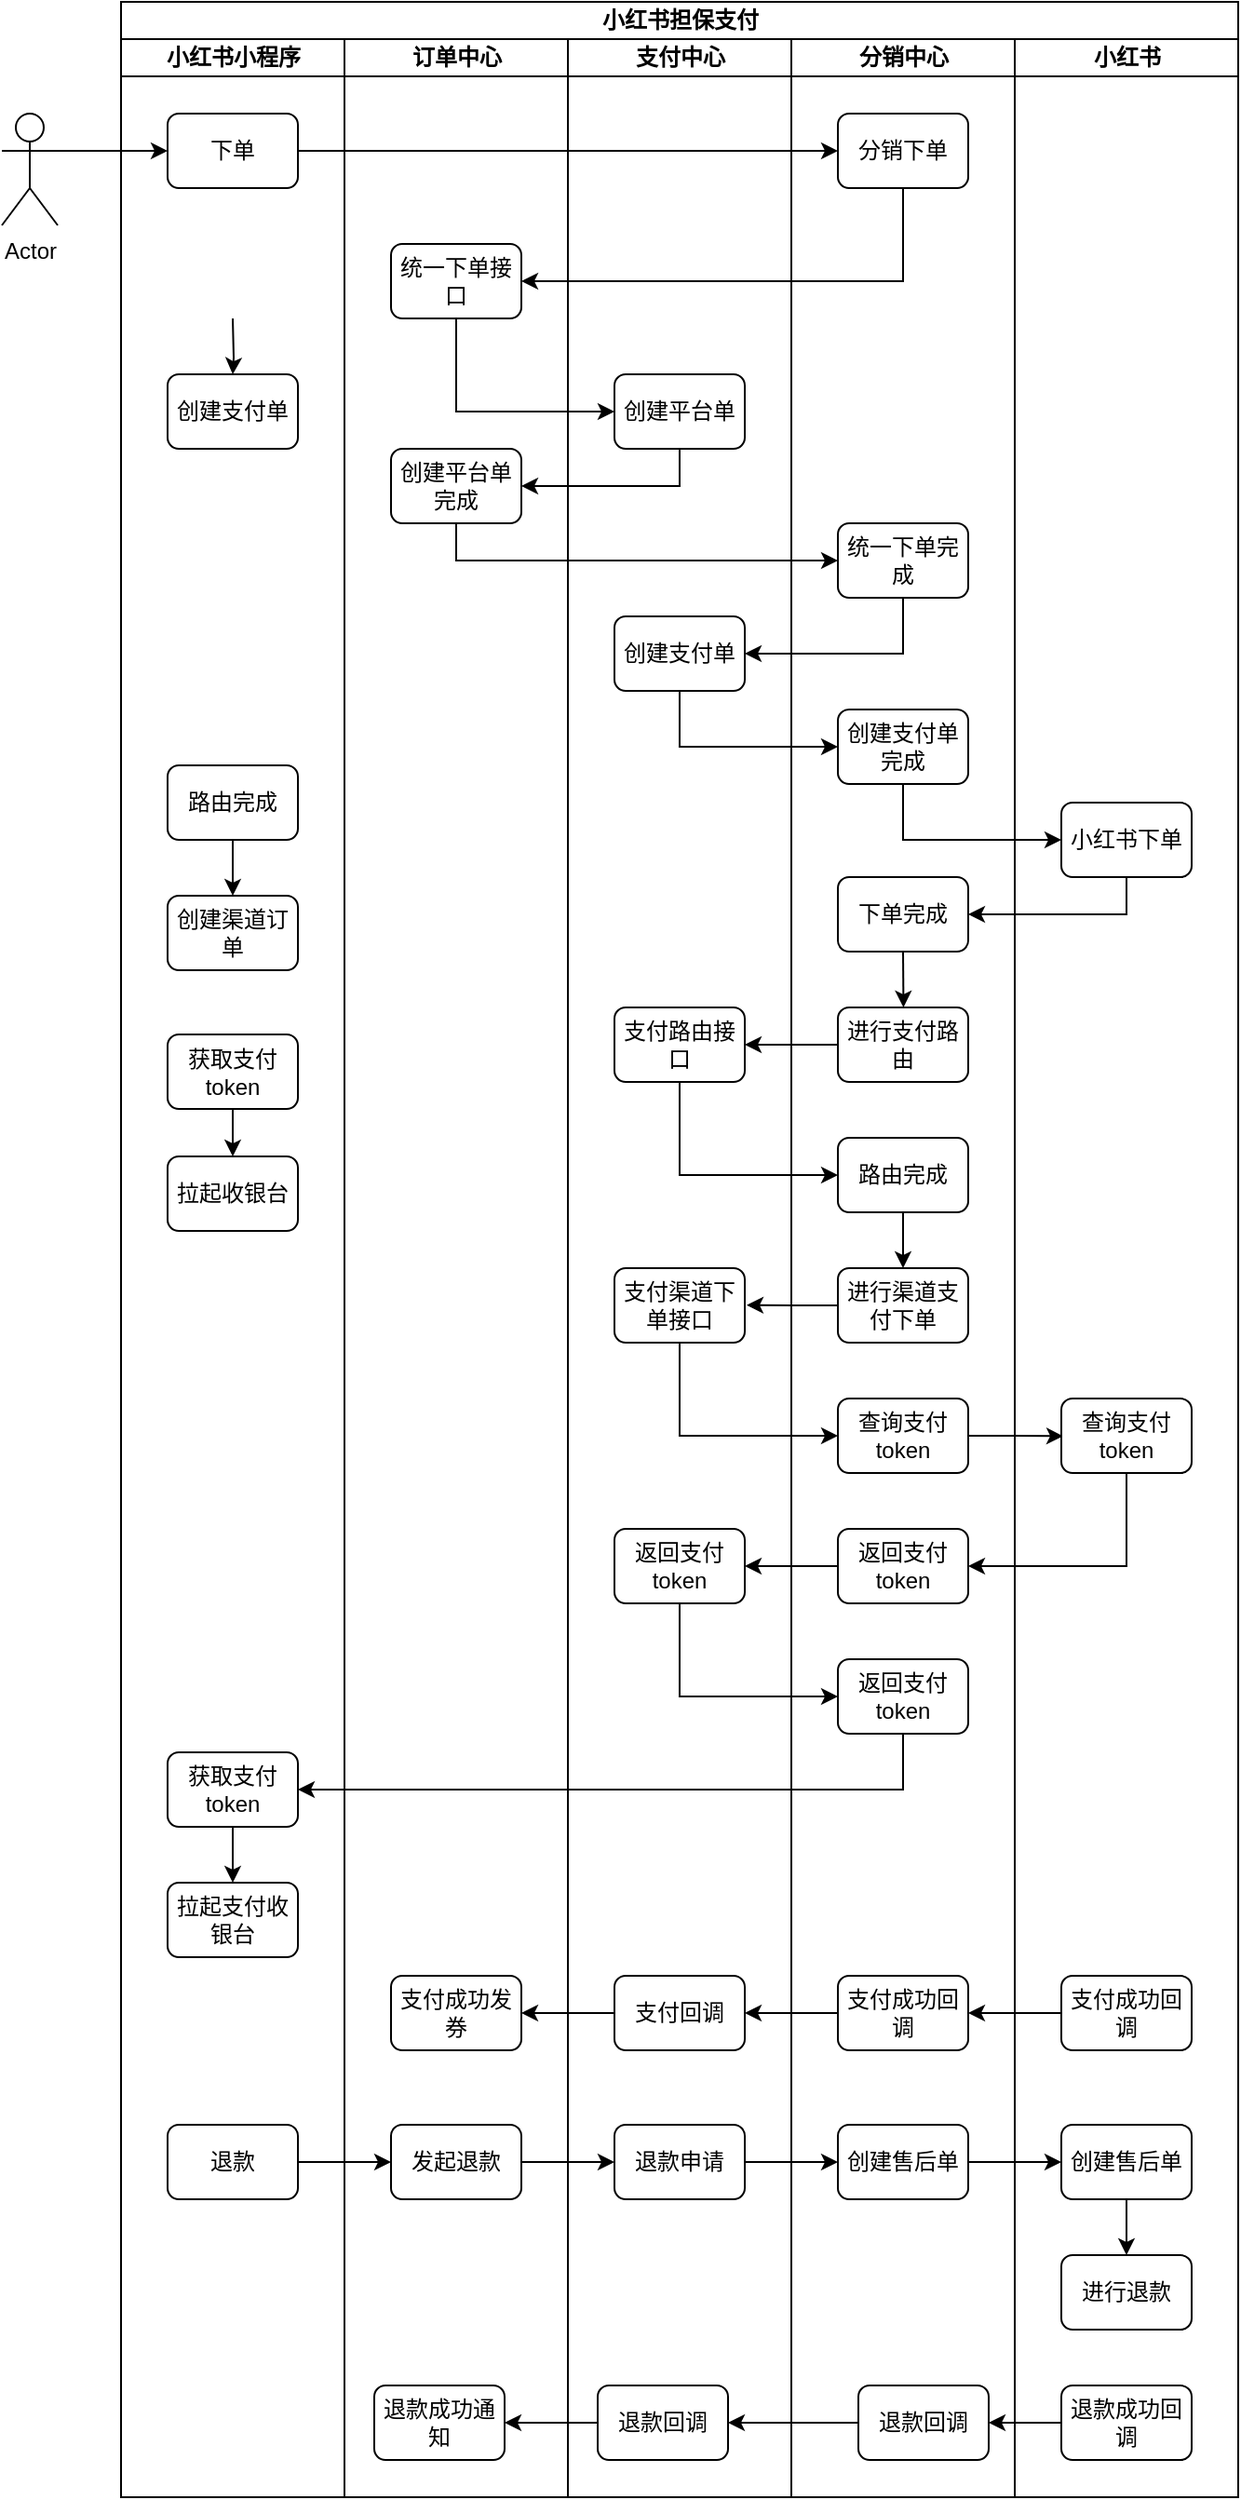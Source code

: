 <mxfile version="24.7.0" type="github">
  <diagram name="第 1 页" id="IxdUAaIlxtq6js6nrn1g">
    <mxGraphModel dx="1049" dy="534" grid="1" gridSize="10" guides="1" tooltips="1" connect="1" arrows="1" fold="1" page="1" pageScale="1" pageWidth="827" pageHeight="1169" math="0" shadow="0">
      <root>
        <mxCell id="0" />
        <mxCell id="1" parent="0" />
        <mxCell id="r6vLyPiI_a7MKD_B-JSS-9" value="小红书担保支付" style="swimlane;childLayout=stackLayout;resizeParent=1;resizeParentMax=0;startSize=20;html=1;" parent="1" vertex="1">
          <mxGeometry x="114" y="270" width="600" height="1340" as="geometry" />
        </mxCell>
        <mxCell id="r6vLyPiI_a7MKD_B-JSS-10" value="小红书小程序" style="swimlane;startSize=20;html=1;" parent="r6vLyPiI_a7MKD_B-JSS-9" vertex="1">
          <mxGeometry y="20" width="120" height="1320" as="geometry" />
        </mxCell>
        <mxCell id="r6vLyPiI_a7MKD_B-JSS-15" value="下单" style="rounded=1;whiteSpace=wrap;html=1;" parent="r6vLyPiI_a7MKD_B-JSS-10" vertex="1">
          <mxGeometry x="25" y="40" width="70" height="40" as="geometry" />
        </mxCell>
        <mxCell id="r6vLyPiI_a7MKD_B-JSS-28" style="edgeStyle=orthogonalEdgeStyle;rounded=0;orthogonalLoop=1;jettySize=auto;html=1;exitX=0.5;exitY=1;exitDx=0;exitDy=0;" parent="r6vLyPiI_a7MKD_B-JSS-10" target="r6vLyPiI_a7MKD_B-JSS-27" edge="1">
          <mxGeometry relative="1" as="geometry">
            <mxPoint x="60" y="150" as="sourcePoint" />
          </mxGeometry>
        </mxCell>
        <mxCell id="r6vLyPiI_a7MKD_B-JSS-27" value="创建支付单" style="rounded=1;whiteSpace=wrap;html=1;" parent="r6vLyPiI_a7MKD_B-JSS-10" vertex="1">
          <mxGeometry x="25" y="180" width="70" height="40" as="geometry" />
        </mxCell>
        <mxCell id="r6vLyPiI_a7MKD_B-JSS-54" style="edgeStyle=orthogonalEdgeStyle;rounded=0;orthogonalLoop=1;jettySize=auto;html=1;exitX=0.5;exitY=1;exitDx=0;exitDy=0;" parent="r6vLyPiI_a7MKD_B-JSS-10" source="r6vLyPiI_a7MKD_B-JSS-41" target="r6vLyPiI_a7MKD_B-JSS-53" edge="1">
          <mxGeometry relative="1" as="geometry" />
        </mxCell>
        <mxCell id="r6vLyPiI_a7MKD_B-JSS-41" value="路由完成" style="rounded=1;whiteSpace=wrap;html=1;" parent="r6vLyPiI_a7MKD_B-JSS-10" vertex="1">
          <mxGeometry x="25" y="390" width="70" height="40" as="geometry" />
        </mxCell>
        <mxCell id="r6vLyPiI_a7MKD_B-JSS-53" value="创建渠道订单" style="rounded=1;whiteSpace=wrap;html=1;" parent="r6vLyPiI_a7MKD_B-JSS-10" vertex="1">
          <mxGeometry x="25" y="460" width="70" height="40" as="geometry" />
        </mxCell>
        <mxCell id="r6vLyPiI_a7MKD_B-JSS-68" style="edgeStyle=orthogonalEdgeStyle;rounded=0;orthogonalLoop=1;jettySize=auto;html=1;exitX=0.5;exitY=1;exitDx=0;exitDy=0;entryX=0.5;entryY=0;entryDx=0;entryDy=0;" parent="r6vLyPiI_a7MKD_B-JSS-10" source="r6vLyPiI_a7MKD_B-JSS-65" target="r6vLyPiI_a7MKD_B-JSS-67" edge="1">
          <mxGeometry relative="1" as="geometry" />
        </mxCell>
        <mxCell id="r6vLyPiI_a7MKD_B-JSS-65" value="获取支付token" style="rounded=1;whiteSpace=wrap;html=1;" parent="r6vLyPiI_a7MKD_B-JSS-10" vertex="1">
          <mxGeometry x="25" y="534.5" width="70" height="40" as="geometry" />
        </mxCell>
        <mxCell id="r6vLyPiI_a7MKD_B-JSS-67" value="拉起收银台" style="rounded=1;whiteSpace=wrap;html=1;" parent="r6vLyPiI_a7MKD_B-JSS-10" vertex="1">
          <mxGeometry x="25" y="600" width="70" height="40" as="geometry" />
        </mxCell>
        <mxCell id="r6vLyPiI_a7MKD_B-JSS-91" value="退款" style="rounded=1;whiteSpace=wrap;html=1;" parent="r6vLyPiI_a7MKD_B-JSS-10" vertex="1">
          <mxGeometry x="25" y="1120" width="70" height="40" as="geometry" />
        </mxCell>
        <mxCell id="fB9ky6kHI-VwK9DL9WKI-206" style="edgeStyle=orthogonalEdgeStyle;rounded=0;orthogonalLoop=1;jettySize=auto;html=1;exitX=0.5;exitY=1;exitDx=0;exitDy=0;" edge="1" parent="r6vLyPiI_a7MKD_B-JSS-10" source="fB9ky6kHI-VwK9DL9WKI-123" target="fB9ky6kHI-VwK9DL9WKI-205">
          <mxGeometry relative="1" as="geometry" />
        </mxCell>
        <mxCell id="fB9ky6kHI-VwK9DL9WKI-123" value="获取支付token" style="rounded=1;whiteSpace=wrap;html=1;" vertex="1" parent="r6vLyPiI_a7MKD_B-JSS-10">
          <mxGeometry x="25" y="920" width="70" height="40" as="geometry" />
        </mxCell>
        <mxCell id="fB9ky6kHI-VwK9DL9WKI-205" value="拉起支付收银台" style="rounded=1;whiteSpace=wrap;html=1;" vertex="1" parent="r6vLyPiI_a7MKD_B-JSS-10">
          <mxGeometry x="25" y="990" width="70" height="40" as="geometry" />
        </mxCell>
        <mxCell id="r6vLyPiI_a7MKD_B-JSS-11" value="订单中心" style="swimlane;startSize=20;html=1;" parent="r6vLyPiI_a7MKD_B-JSS-9" vertex="1">
          <mxGeometry x="120" y="20" width="120" height="1320" as="geometry" />
        </mxCell>
        <mxCell id="r6vLyPiI_a7MKD_B-JSS-22" value="统一下单接口" style="rounded=1;whiteSpace=wrap;html=1;" parent="r6vLyPiI_a7MKD_B-JSS-11" vertex="1">
          <mxGeometry x="25" y="110" width="70" height="40" as="geometry" />
        </mxCell>
        <mxCell id="r6vLyPiI_a7MKD_B-JSS-74" value="支付成功发券" style="rounded=1;whiteSpace=wrap;html=1;" parent="r6vLyPiI_a7MKD_B-JSS-11" vertex="1">
          <mxGeometry x="25" y="1040" width="70" height="40" as="geometry" />
        </mxCell>
        <mxCell id="r6vLyPiI_a7MKD_B-JSS-93" value="发起退款" style="rounded=1;whiteSpace=wrap;html=1;" parent="r6vLyPiI_a7MKD_B-JSS-11" vertex="1">
          <mxGeometry x="25" y="1120" width="70" height="40" as="geometry" />
        </mxCell>
        <mxCell id="r6vLyPiI_a7MKD_B-JSS-108" value="退款成功通知" style="rounded=1;whiteSpace=wrap;html=1;" parent="r6vLyPiI_a7MKD_B-JSS-11" vertex="1">
          <mxGeometry x="16" y="1260" width="70" height="40" as="geometry" />
        </mxCell>
        <mxCell id="r6vLyPiI_a7MKD_B-JSS-32" value="创建平台单完成" style="rounded=1;whiteSpace=wrap;html=1;" parent="r6vLyPiI_a7MKD_B-JSS-11" vertex="1">
          <mxGeometry x="25" y="220" width="70" height="40" as="geometry" />
        </mxCell>
        <mxCell id="r6vLyPiI_a7MKD_B-JSS-12" value="支付中心" style="swimlane;startSize=20;html=1;" parent="r6vLyPiI_a7MKD_B-JSS-9" vertex="1">
          <mxGeometry x="240" y="20" width="120" height="1320" as="geometry" />
        </mxCell>
        <mxCell id="r6vLyPiI_a7MKD_B-JSS-30" value="创建平台单" style="rounded=1;whiteSpace=wrap;html=1;" parent="r6vLyPiI_a7MKD_B-JSS-12" vertex="1">
          <mxGeometry x="25" y="180" width="70" height="40" as="geometry" />
        </mxCell>
        <mxCell id="r6vLyPiI_a7MKD_B-JSS-72" value="支付回调" style="rounded=1;whiteSpace=wrap;html=1;" parent="r6vLyPiI_a7MKD_B-JSS-12" vertex="1">
          <mxGeometry x="25" y="1040" width="70" height="40" as="geometry" />
        </mxCell>
        <mxCell id="r6vLyPiI_a7MKD_B-JSS-95" value="退款申请" style="rounded=1;whiteSpace=wrap;html=1;" parent="r6vLyPiI_a7MKD_B-JSS-12" vertex="1">
          <mxGeometry x="25" y="1120" width="70" height="40" as="geometry" />
        </mxCell>
        <mxCell id="r6vLyPiI_a7MKD_B-JSS-106" value="退款回调" style="rounded=1;whiteSpace=wrap;html=1;" parent="r6vLyPiI_a7MKD_B-JSS-12" vertex="1">
          <mxGeometry x="16" y="1260" width="70" height="40" as="geometry" />
        </mxCell>
        <mxCell id="r6vLyPiI_a7MKD_B-JSS-35" value="创建支付单" style="rounded=1;whiteSpace=wrap;html=1;" parent="r6vLyPiI_a7MKD_B-JSS-12" vertex="1">
          <mxGeometry x="25" y="310" width="70" height="40" as="geometry" />
        </mxCell>
        <mxCell id="fB9ky6kHI-VwK9DL9WKI-16" value="支付路由接口" style="rounded=1;whiteSpace=wrap;html=1;" vertex="1" parent="r6vLyPiI_a7MKD_B-JSS-12">
          <mxGeometry x="25" y="520" width="70" height="40" as="geometry" />
        </mxCell>
        <mxCell id="fB9ky6kHI-VwK9DL9WKI-33" value="支付渠道下单接口" style="rounded=1;whiteSpace=wrap;html=1;" vertex="1" parent="r6vLyPiI_a7MKD_B-JSS-12">
          <mxGeometry x="25" y="660" width="70" height="40" as="geometry" />
        </mxCell>
        <mxCell id="fB9ky6kHI-VwK9DL9WKI-41" value="返回支付token" style="rounded=1;whiteSpace=wrap;html=1;" vertex="1" parent="r6vLyPiI_a7MKD_B-JSS-12">
          <mxGeometry x="25" y="800" width="70" height="40" as="geometry" />
        </mxCell>
        <mxCell id="r6vLyPiI_a7MKD_B-JSS-14" value="分销中心" style="swimlane;startSize=20;html=1;" parent="r6vLyPiI_a7MKD_B-JSS-9" vertex="1">
          <mxGeometry x="360" y="20" width="120" height="1320" as="geometry" />
        </mxCell>
        <mxCell id="fB9ky6kHI-VwK9DL9WKI-15" style="edgeStyle=orthogonalEdgeStyle;rounded=0;orthogonalLoop=1;jettySize=auto;html=1;exitX=0.5;exitY=1;exitDx=0;exitDy=0;" edge="1" parent="r6vLyPiI_a7MKD_B-JSS-14" source="r6vLyPiI_a7MKD_B-JSS-61">
          <mxGeometry relative="1" as="geometry">
            <mxPoint x="60.226" y="520" as="targetPoint" />
          </mxGeometry>
        </mxCell>
        <mxCell id="r6vLyPiI_a7MKD_B-JSS-61" value="下单完成" style="rounded=1;whiteSpace=wrap;html=1;" parent="r6vLyPiI_a7MKD_B-JSS-14" vertex="1">
          <mxGeometry x="25" y="450" width="70" height="40" as="geometry" />
        </mxCell>
        <mxCell id="r6vLyPiI_a7MKD_B-JSS-70" value="支付成功回调" style="rounded=1;whiteSpace=wrap;html=1;" parent="r6vLyPiI_a7MKD_B-JSS-14" vertex="1">
          <mxGeometry x="25" y="1040" width="70" height="40" as="geometry" />
        </mxCell>
        <mxCell id="r6vLyPiI_a7MKD_B-JSS-97" value="创建售后单" style="rounded=1;whiteSpace=wrap;html=1;" parent="r6vLyPiI_a7MKD_B-JSS-14" vertex="1">
          <mxGeometry x="25" y="1120" width="70" height="40" as="geometry" />
        </mxCell>
        <mxCell id="r6vLyPiI_a7MKD_B-JSS-104" value="退款回调" style="rounded=1;whiteSpace=wrap;html=1;" parent="r6vLyPiI_a7MKD_B-JSS-14" vertex="1">
          <mxGeometry x="36" y="1260" width="70" height="40" as="geometry" />
        </mxCell>
        <mxCell id="r6vLyPiI_a7MKD_B-JSS-20" value="分销下单" style="rounded=1;whiteSpace=wrap;html=1;" parent="r6vLyPiI_a7MKD_B-JSS-14" vertex="1">
          <mxGeometry x="25" y="40" width="70" height="40" as="geometry" />
        </mxCell>
        <mxCell id="fB9ky6kHI-VwK9DL9WKI-8" value="统一下单完成" style="rounded=1;whiteSpace=wrap;html=1;" vertex="1" parent="r6vLyPiI_a7MKD_B-JSS-14">
          <mxGeometry x="25" y="260" width="70" height="40" as="geometry" />
        </mxCell>
        <mxCell id="fB9ky6kHI-VwK9DL9WKI-11" value="创建支付单完成" style="rounded=1;whiteSpace=wrap;html=1;" vertex="1" parent="r6vLyPiI_a7MKD_B-JSS-14">
          <mxGeometry x="25" y="360" width="70" height="40" as="geometry" />
        </mxCell>
        <mxCell id="fB9ky6kHI-VwK9DL9WKI-14" value="进行支付路由" style="rounded=1;whiteSpace=wrap;html=1;" vertex="1" parent="r6vLyPiI_a7MKD_B-JSS-14">
          <mxGeometry x="25" y="520" width="70" height="40" as="geometry" />
        </mxCell>
        <mxCell id="fB9ky6kHI-VwK9DL9WKI-32" style="edgeStyle=orthogonalEdgeStyle;rounded=0;orthogonalLoop=1;jettySize=auto;html=1;exitX=0.5;exitY=1;exitDx=0;exitDy=0;" edge="1" parent="r6vLyPiI_a7MKD_B-JSS-14" source="fB9ky6kHI-VwK9DL9WKI-19" target="fB9ky6kHI-VwK9DL9WKI-31">
          <mxGeometry relative="1" as="geometry" />
        </mxCell>
        <mxCell id="fB9ky6kHI-VwK9DL9WKI-19" value="路由完成" style="rounded=1;whiteSpace=wrap;html=1;" vertex="1" parent="r6vLyPiI_a7MKD_B-JSS-14">
          <mxGeometry x="25" y="590" width="70" height="40" as="geometry" />
        </mxCell>
        <mxCell id="fB9ky6kHI-VwK9DL9WKI-34" style="edgeStyle=orthogonalEdgeStyle;rounded=0;orthogonalLoop=1;jettySize=auto;html=1;exitX=0;exitY=0.5;exitDx=0;exitDy=0;" edge="1" parent="r6vLyPiI_a7MKD_B-JSS-14" source="fB9ky6kHI-VwK9DL9WKI-31">
          <mxGeometry relative="1" as="geometry">
            <mxPoint x="-24.0" y="679.871" as="targetPoint" />
          </mxGeometry>
        </mxCell>
        <mxCell id="fB9ky6kHI-VwK9DL9WKI-31" value="进行渠道支付下单" style="rounded=1;whiteSpace=wrap;html=1;" vertex="1" parent="r6vLyPiI_a7MKD_B-JSS-14">
          <mxGeometry x="25" y="660" width="70" height="40" as="geometry" />
        </mxCell>
        <mxCell id="fB9ky6kHI-VwK9DL9WKI-37" style="edgeStyle=orthogonalEdgeStyle;rounded=0;orthogonalLoop=1;jettySize=auto;html=1;exitX=1;exitY=0.5;exitDx=0;exitDy=0;" edge="1" parent="r6vLyPiI_a7MKD_B-JSS-14" source="fB9ky6kHI-VwK9DL9WKI-36">
          <mxGeometry relative="1" as="geometry">
            <mxPoint x="146.0" y="750.194" as="targetPoint" />
          </mxGeometry>
        </mxCell>
        <mxCell id="fB9ky6kHI-VwK9DL9WKI-36" value="查询支付token" style="rounded=1;whiteSpace=wrap;html=1;" vertex="1" parent="r6vLyPiI_a7MKD_B-JSS-14">
          <mxGeometry x="25" y="730" width="70" height="40" as="geometry" />
        </mxCell>
        <mxCell id="fB9ky6kHI-VwK9DL9WKI-40" value="返回支付token" style="rounded=1;whiteSpace=wrap;html=1;" vertex="1" parent="r6vLyPiI_a7MKD_B-JSS-14">
          <mxGeometry x="25" y="800" width="70" height="40" as="geometry" />
        </mxCell>
        <mxCell id="fB9ky6kHI-VwK9DL9WKI-44" value="返回支付token" style="rounded=1;whiteSpace=wrap;html=1;" vertex="1" parent="r6vLyPiI_a7MKD_B-JSS-14">
          <mxGeometry x="25" y="870" width="70" height="40" as="geometry" />
        </mxCell>
        <mxCell id="r6vLyPiI_a7MKD_B-JSS-13" value="小红书" style="swimlane;startSize=20;html=1;" parent="r6vLyPiI_a7MKD_B-JSS-9" vertex="1">
          <mxGeometry x="480" y="20" width="120" height="1320" as="geometry" />
        </mxCell>
        <mxCell id="r6vLyPiI_a7MKD_B-JSS-59" value="小红书下单" style="rounded=1;whiteSpace=wrap;html=1;" parent="r6vLyPiI_a7MKD_B-JSS-13" vertex="1">
          <mxGeometry x="25" y="410" width="70" height="40" as="geometry" />
        </mxCell>
        <mxCell id="r6vLyPiI_a7MKD_B-JSS-69" value="支付成功回调" style="rounded=1;whiteSpace=wrap;html=1;" parent="r6vLyPiI_a7MKD_B-JSS-13" vertex="1">
          <mxGeometry x="25" y="1040" width="70" height="40" as="geometry" />
        </mxCell>
        <mxCell id="r6vLyPiI_a7MKD_B-JSS-102" style="edgeStyle=orthogonalEdgeStyle;rounded=0;orthogonalLoop=1;jettySize=auto;html=1;exitX=0.5;exitY=1;exitDx=0;exitDy=0;entryX=0.5;entryY=0;entryDx=0;entryDy=0;" parent="r6vLyPiI_a7MKD_B-JSS-13" source="r6vLyPiI_a7MKD_B-JSS-99" target="r6vLyPiI_a7MKD_B-JSS-101" edge="1">
          <mxGeometry relative="1" as="geometry" />
        </mxCell>
        <mxCell id="r6vLyPiI_a7MKD_B-JSS-99" value="创建售后单" style="rounded=1;whiteSpace=wrap;html=1;" parent="r6vLyPiI_a7MKD_B-JSS-13" vertex="1">
          <mxGeometry x="25" y="1120" width="70" height="40" as="geometry" />
        </mxCell>
        <mxCell id="r6vLyPiI_a7MKD_B-JSS-101" value="进行退款" style="rounded=1;whiteSpace=wrap;html=1;" parent="r6vLyPiI_a7MKD_B-JSS-13" vertex="1">
          <mxGeometry x="25" y="1190" width="70" height="40" as="geometry" />
        </mxCell>
        <mxCell id="r6vLyPiI_a7MKD_B-JSS-103" value="退款成功回调" style="rounded=1;whiteSpace=wrap;html=1;" parent="r6vLyPiI_a7MKD_B-JSS-13" vertex="1">
          <mxGeometry x="25" y="1260" width="70" height="40" as="geometry" />
        </mxCell>
        <mxCell id="fB9ky6kHI-VwK9DL9WKI-38" value="查询支付token" style="rounded=1;whiteSpace=wrap;html=1;" vertex="1" parent="r6vLyPiI_a7MKD_B-JSS-13">
          <mxGeometry x="25" y="730" width="70" height="40" as="geometry" />
        </mxCell>
        <mxCell id="r6vLyPiI_a7MKD_B-JSS-23" style="edgeStyle=orthogonalEdgeStyle;rounded=0;orthogonalLoop=1;jettySize=auto;html=1;exitX=0.5;exitY=1;exitDx=0;exitDy=0;entryX=1;entryY=0.5;entryDx=0;entryDy=0;" parent="r6vLyPiI_a7MKD_B-JSS-9" source="r6vLyPiI_a7MKD_B-JSS-20" target="r6vLyPiI_a7MKD_B-JSS-22" edge="1">
          <mxGeometry relative="1" as="geometry" />
        </mxCell>
        <mxCell id="r6vLyPiI_a7MKD_B-JSS-33" style="edgeStyle=orthogonalEdgeStyle;rounded=0;orthogonalLoop=1;jettySize=auto;html=1;exitX=0.5;exitY=1;exitDx=0;exitDy=0;entryX=1;entryY=0.5;entryDx=0;entryDy=0;" parent="r6vLyPiI_a7MKD_B-JSS-9" source="r6vLyPiI_a7MKD_B-JSS-30" target="r6vLyPiI_a7MKD_B-JSS-32" edge="1">
          <mxGeometry relative="1" as="geometry" />
        </mxCell>
        <mxCell id="r6vLyPiI_a7MKD_B-JSS-62" style="edgeStyle=orthogonalEdgeStyle;rounded=0;orthogonalLoop=1;jettySize=auto;html=1;exitX=0.5;exitY=1;exitDx=0;exitDy=0;entryX=1;entryY=0.5;entryDx=0;entryDy=0;" parent="r6vLyPiI_a7MKD_B-JSS-9" source="r6vLyPiI_a7MKD_B-JSS-59" target="r6vLyPiI_a7MKD_B-JSS-61" edge="1">
          <mxGeometry relative="1" as="geometry" />
        </mxCell>
        <mxCell id="r6vLyPiI_a7MKD_B-JSS-71" style="edgeStyle=orthogonalEdgeStyle;rounded=0;orthogonalLoop=1;jettySize=auto;html=1;exitX=0;exitY=0.5;exitDx=0;exitDy=0;entryX=1;entryY=0.5;entryDx=0;entryDy=0;" parent="r6vLyPiI_a7MKD_B-JSS-9" source="r6vLyPiI_a7MKD_B-JSS-69" target="r6vLyPiI_a7MKD_B-JSS-70" edge="1">
          <mxGeometry relative="1" as="geometry" />
        </mxCell>
        <mxCell id="r6vLyPiI_a7MKD_B-JSS-73" style="edgeStyle=orthogonalEdgeStyle;rounded=0;orthogonalLoop=1;jettySize=auto;html=1;exitX=0;exitY=0.5;exitDx=0;exitDy=0;entryX=1;entryY=0.5;entryDx=0;entryDy=0;" parent="r6vLyPiI_a7MKD_B-JSS-9" source="r6vLyPiI_a7MKD_B-JSS-70" target="r6vLyPiI_a7MKD_B-JSS-72" edge="1">
          <mxGeometry relative="1" as="geometry" />
        </mxCell>
        <mxCell id="r6vLyPiI_a7MKD_B-JSS-75" style="edgeStyle=orthogonalEdgeStyle;rounded=0;orthogonalLoop=1;jettySize=auto;html=1;exitX=0;exitY=0.5;exitDx=0;exitDy=0;" parent="r6vLyPiI_a7MKD_B-JSS-9" source="r6vLyPiI_a7MKD_B-JSS-72" target="r6vLyPiI_a7MKD_B-JSS-74" edge="1">
          <mxGeometry relative="1" as="geometry" />
        </mxCell>
        <mxCell id="r6vLyPiI_a7MKD_B-JSS-94" style="edgeStyle=orthogonalEdgeStyle;rounded=0;orthogonalLoop=1;jettySize=auto;html=1;exitX=1;exitY=0.5;exitDx=0;exitDy=0;entryX=0;entryY=0.5;entryDx=0;entryDy=0;" parent="r6vLyPiI_a7MKD_B-JSS-9" source="r6vLyPiI_a7MKD_B-JSS-91" target="r6vLyPiI_a7MKD_B-JSS-93" edge="1">
          <mxGeometry relative="1" as="geometry" />
        </mxCell>
        <mxCell id="r6vLyPiI_a7MKD_B-JSS-96" style="edgeStyle=orthogonalEdgeStyle;rounded=0;orthogonalLoop=1;jettySize=auto;html=1;exitX=1;exitY=0.5;exitDx=0;exitDy=0;entryX=0;entryY=0.5;entryDx=0;entryDy=0;" parent="r6vLyPiI_a7MKD_B-JSS-9" source="r6vLyPiI_a7MKD_B-JSS-93" target="r6vLyPiI_a7MKD_B-JSS-95" edge="1">
          <mxGeometry relative="1" as="geometry" />
        </mxCell>
        <mxCell id="r6vLyPiI_a7MKD_B-JSS-98" style="edgeStyle=orthogonalEdgeStyle;rounded=0;orthogonalLoop=1;jettySize=auto;html=1;exitX=1;exitY=0.5;exitDx=0;exitDy=0;entryX=0;entryY=0.5;entryDx=0;entryDy=0;" parent="r6vLyPiI_a7MKD_B-JSS-9" source="r6vLyPiI_a7MKD_B-JSS-95" target="r6vLyPiI_a7MKD_B-JSS-97" edge="1">
          <mxGeometry relative="1" as="geometry" />
        </mxCell>
        <mxCell id="r6vLyPiI_a7MKD_B-JSS-100" style="edgeStyle=orthogonalEdgeStyle;rounded=0;orthogonalLoop=1;jettySize=auto;html=1;exitX=1;exitY=0.5;exitDx=0;exitDy=0;entryX=0;entryY=0.5;entryDx=0;entryDy=0;" parent="r6vLyPiI_a7MKD_B-JSS-9" source="r6vLyPiI_a7MKD_B-JSS-97" target="r6vLyPiI_a7MKD_B-JSS-99" edge="1">
          <mxGeometry relative="1" as="geometry" />
        </mxCell>
        <mxCell id="r6vLyPiI_a7MKD_B-JSS-105" style="edgeStyle=orthogonalEdgeStyle;rounded=0;orthogonalLoop=1;jettySize=auto;html=1;exitX=0;exitY=0.5;exitDx=0;exitDy=0;entryX=1;entryY=0.5;entryDx=0;entryDy=0;" parent="r6vLyPiI_a7MKD_B-JSS-9" source="r6vLyPiI_a7MKD_B-JSS-103" target="r6vLyPiI_a7MKD_B-JSS-104" edge="1">
          <mxGeometry relative="1" as="geometry" />
        </mxCell>
        <mxCell id="r6vLyPiI_a7MKD_B-JSS-107" style="edgeStyle=orthogonalEdgeStyle;rounded=0;orthogonalLoop=1;jettySize=auto;html=1;exitX=0;exitY=0.5;exitDx=0;exitDy=0;entryX=1;entryY=0.5;entryDx=0;entryDy=0;" parent="r6vLyPiI_a7MKD_B-JSS-9" source="r6vLyPiI_a7MKD_B-JSS-104" target="r6vLyPiI_a7MKD_B-JSS-106" edge="1">
          <mxGeometry relative="1" as="geometry" />
        </mxCell>
        <mxCell id="r6vLyPiI_a7MKD_B-JSS-109" style="edgeStyle=orthogonalEdgeStyle;rounded=0;orthogonalLoop=1;jettySize=auto;html=1;exitX=0;exitY=0.5;exitDx=0;exitDy=0;entryX=1;entryY=0.5;entryDx=0;entryDy=0;" parent="r6vLyPiI_a7MKD_B-JSS-9" source="r6vLyPiI_a7MKD_B-JSS-106" target="r6vLyPiI_a7MKD_B-JSS-108" edge="1">
          <mxGeometry relative="1" as="geometry" />
        </mxCell>
        <mxCell id="fB9ky6kHI-VwK9DL9WKI-1" style="edgeStyle=orthogonalEdgeStyle;rounded=0;orthogonalLoop=1;jettySize=auto;html=1;exitX=1;exitY=0.5;exitDx=0;exitDy=0;entryX=0;entryY=0.5;entryDx=0;entryDy=0;" edge="1" parent="r6vLyPiI_a7MKD_B-JSS-9" source="r6vLyPiI_a7MKD_B-JSS-15" target="r6vLyPiI_a7MKD_B-JSS-20">
          <mxGeometry relative="1" as="geometry" />
        </mxCell>
        <mxCell id="fB9ky6kHI-VwK9DL9WKI-2" style="edgeStyle=orthogonalEdgeStyle;rounded=0;orthogonalLoop=1;jettySize=auto;html=1;exitX=0.5;exitY=1;exitDx=0;exitDy=0;entryX=0;entryY=0.5;entryDx=0;entryDy=0;" edge="1" parent="r6vLyPiI_a7MKD_B-JSS-9" source="r6vLyPiI_a7MKD_B-JSS-22" target="r6vLyPiI_a7MKD_B-JSS-30">
          <mxGeometry relative="1" as="geometry" />
        </mxCell>
        <mxCell id="fB9ky6kHI-VwK9DL9WKI-9" style="edgeStyle=orthogonalEdgeStyle;rounded=0;orthogonalLoop=1;jettySize=auto;html=1;exitX=0.5;exitY=1;exitDx=0;exitDy=0;entryX=0;entryY=0.5;entryDx=0;entryDy=0;" edge="1" parent="r6vLyPiI_a7MKD_B-JSS-9" source="r6vLyPiI_a7MKD_B-JSS-32" target="fB9ky6kHI-VwK9DL9WKI-8">
          <mxGeometry relative="1" as="geometry" />
        </mxCell>
        <mxCell id="fB9ky6kHI-VwK9DL9WKI-10" style="edgeStyle=orthogonalEdgeStyle;rounded=0;orthogonalLoop=1;jettySize=auto;html=1;exitX=0.5;exitY=1;exitDx=0;exitDy=0;entryX=1;entryY=0.5;entryDx=0;entryDy=0;" edge="1" parent="r6vLyPiI_a7MKD_B-JSS-9" source="fB9ky6kHI-VwK9DL9WKI-8" target="r6vLyPiI_a7MKD_B-JSS-35">
          <mxGeometry relative="1" as="geometry" />
        </mxCell>
        <mxCell id="fB9ky6kHI-VwK9DL9WKI-12" style="edgeStyle=orthogonalEdgeStyle;rounded=0;orthogonalLoop=1;jettySize=auto;html=1;exitX=0.5;exitY=1;exitDx=0;exitDy=0;entryX=0;entryY=0.5;entryDx=0;entryDy=0;" edge="1" parent="r6vLyPiI_a7MKD_B-JSS-9" source="r6vLyPiI_a7MKD_B-JSS-35" target="fB9ky6kHI-VwK9DL9WKI-11">
          <mxGeometry relative="1" as="geometry" />
        </mxCell>
        <mxCell id="fB9ky6kHI-VwK9DL9WKI-13" style="edgeStyle=orthogonalEdgeStyle;rounded=0;orthogonalLoop=1;jettySize=auto;html=1;exitX=0.5;exitY=1;exitDx=0;exitDy=0;entryX=0;entryY=0.5;entryDx=0;entryDy=0;" edge="1" parent="r6vLyPiI_a7MKD_B-JSS-9" source="fB9ky6kHI-VwK9DL9WKI-11" target="r6vLyPiI_a7MKD_B-JSS-59">
          <mxGeometry relative="1" as="geometry" />
        </mxCell>
        <mxCell id="fB9ky6kHI-VwK9DL9WKI-17" style="edgeStyle=orthogonalEdgeStyle;rounded=0;orthogonalLoop=1;jettySize=auto;html=1;exitX=0;exitY=0.5;exitDx=0;exitDy=0;entryX=1;entryY=0.5;entryDx=0;entryDy=0;" edge="1" parent="r6vLyPiI_a7MKD_B-JSS-9" source="fB9ky6kHI-VwK9DL9WKI-14" target="fB9ky6kHI-VwK9DL9WKI-16">
          <mxGeometry relative="1" as="geometry" />
        </mxCell>
        <mxCell id="fB9ky6kHI-VwK9DL9WKI-18" style="edgeStyle=orthogonalEdgeStyle;rounded=0;orthogonalLoop=1;jettySize=auto;html=1;exitX=0.5;exitY=1;exitDx=0;exitDy=0;entryX=0;entryY=0.5;entryDx=0;entryDy=0;" edge="1" parent="r6vLyPiI_a7MKD_B-JSS-9" source="fB9ky6kHI-VwK9DL9WKI-16" target="fB9ky6kHI-VwK9DL9WKI-19">
          <mxGeometry relative="1" as="geometry">
            <mxPoint x="300.226" y="630" as="targetPoint" />
          </mxGeometry>
        </mxCell>
        <mxCell id="fB9ky6kHI-VwK9DL9WKI-35" style="edgeStyle=orthogonalEdgeStyle;rounded=0;orthogonalLoop=1;jettySize=auto;html=1;exitX=0.5;exitY=1;exitDx=0;exitDy=0;entryX=0;entryY=0.5;entryDx=0;entryDy=0;" edge="1" parent="r6vLyPiI_a7MKD_B-JSS-9" source="fB9ky6kHI-VwK9DL9WKI-33" target="fB9ky6kHI-VwK9DL9WKI-36">
          <mxGeometry relative="1" as="geometry">
            <mxPoint x="316.0" y="770.0" as="targetPoint" />
          </mxGeometry>
        </mxCell>
        <mxCell id="fB9ky6kHI-VwK9DL9WKI-39" style="edgeStyle=orthogonalEdgeStyle;rounded=0;orthogonalLoop=1;jettySize=auto;html=1;exitX=0.5;exitY=1;exitDx=0;exitDy=0;entryX=1;entryY=0.5;entryDx=0;entryDy=0;" edge="1" parent="r6vLyPiI_a7MKD_B-JSS-9" source="fB9ky6kHI-VwK9DL9WKI-38" target="fB9ky6kHI-VwK9DL9WKI-40">
          <mxGeometry relative="1" as="geometry">
            <mxPoint x="540.226" y="860.0" as="targetPoint" />
          </mxGeometry>
        </mxCell>
        <mxCell id="fB9ky6kHI-VwK9DL9WKI-42" style="edgeStyle=orthogonalEdgeStyle;rounded=0;orthogonalLoop=1;jettySize=auto;html=1;exitX=0;exitY=0.5;exitDx=0;exitDy=0;entryX=1;entryY=0.5;entryDx=0;entryDy=0;" edge="1" parent="r6vLyPiI_a7MKD_B-JSS-9" source="fB9ky6kHI-VwK9DL9WKI-40" target="fB9ky6kHI-VwK9DL9WKI-41">
          <mxGeometry relative="1" as="geometry" />
        </mxCell>
        <mxCell id="fB9ky6kHI-VwK9DL9WKI-43" style="edgeStyle=orthogonalEdgeStyle;rounded=0;orthogonalLoop=1;jettySize=auto;html=1;exitX=0.5;exitY=1;exitDx=0;exitDy=0;entryX=0;entryY=0.5;entryDx=0;entryDy=0;" edge="1" parent="r6vLyPiI_a7MKD_B-JSS-9" source="fB9ky6kHI-VwK9DL9WKI-41" target="fB9ky6kHI-VwK9DL9WKI-44">
          <mxGeometry relative="1" as="geometry">
            <mxPoint x="396.0" y="910.0" as="targetPoint" />
          </mxGeometry>
        </mxCell>
        <mxCell id="fB9ky6kHI-VwK9DL9WKI-124" style="edgeStyle=orthogonalEdgeStyle;rounded=0;orthogonalLoop=1;jettySize=auto;html=1;exitX=0.5;exitY=1;exitDx=0;exitDy=0;entryX=1;entryY=0.5;entryDx=0;entryDy=0;" edge="1" parent="r6vLyPiI_a7MKD_B-JSS-9" source="fB9ky6kHI-VwK9DL9WKI-44" target="fB9ky6kHI-VwK9DL9WKI-123">
          <mxGeometry relative="1" as="geometry" />
        </mxCell>
        <mxCell id="r6vLyPiI_a7MKD_B-JSS-17" style="edgeStyle=orthogonalEdgeStyle;rounded=0;orthogonalLoop=1;jettySize=auto;html=1;exitX=1;exitY=0.333;exitDx=0;exitDy=0;exitPerimeter=0;entryX=0;entryY=0.5;entryDx=0;entryDy=0;" parent="1" source="r6vLyPiI_a7MKD_B-JSS-16" target="r6vLyPiI_a7MKD_B-JSS-15" edge="1">
          <mxGeometry relative="1" as="geometry" />
        </mxCell>
        <mxCell id="r6vLyPiI_a7MKD_B-JSS-16" value="Actor" style="shape=umlActor;verticalLabelPosition=bottom;verticalAlign=top;html=1;outlineConnect=0;" parent="1" vertex="1">
          <mxGeometry x="50" y="330" width="30" height="60" as="geometry" />
        </mxCell>
      </root>
    </mxGraphModel>
  </diagram>
</mxfile>
